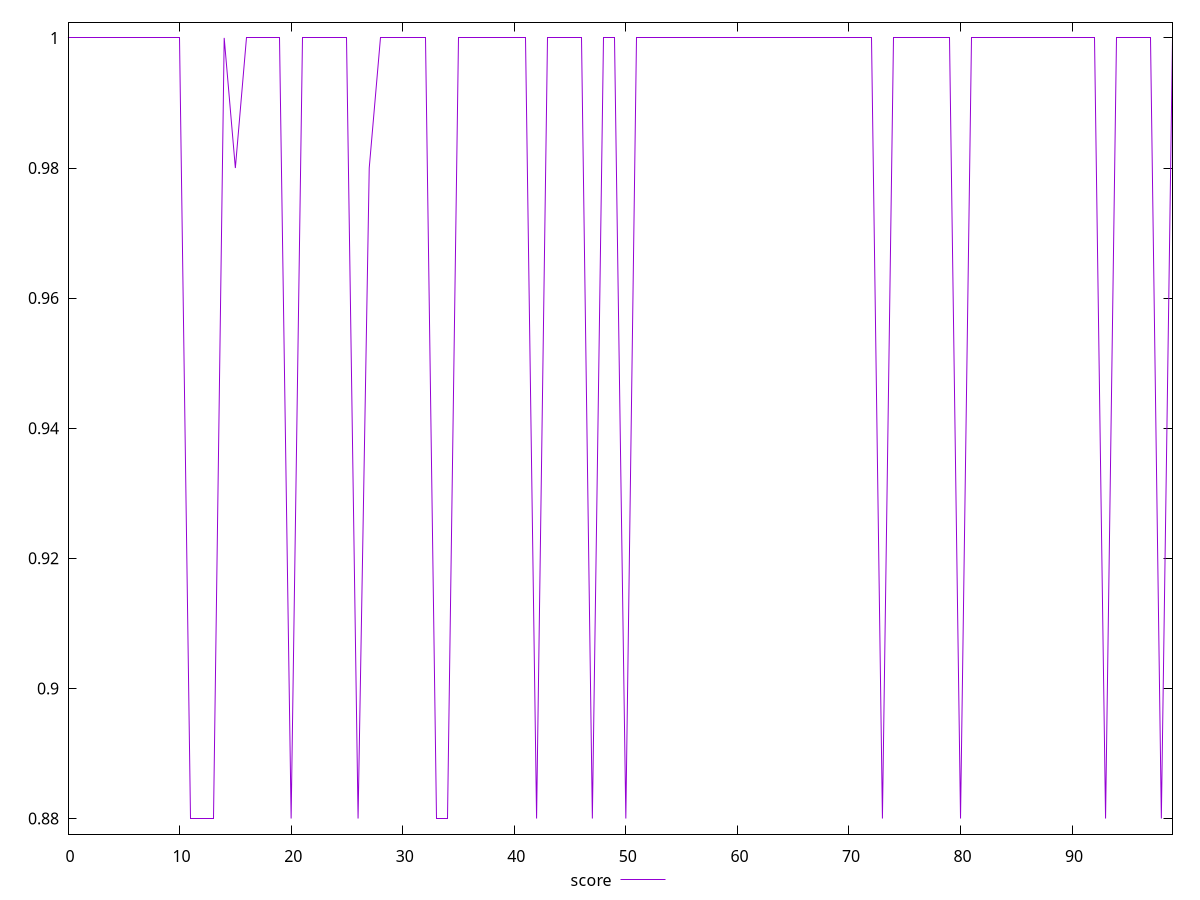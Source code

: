 reset

$score <<EOF
0 1
1 1
2 1
3 1
4 1
5 1
6 1
7 1
8 1
9 1
10 1
11 0.88
12 0.88
13 0.88
14 1
15 0.98
16 1
17 1
18 1
19 1
20 0.88
21 1
22 1
23 1
24 1
25 1
26 0.88
27 0.98
28 1
29 1
30 1
31 1
32 1
33 0.88
34 0.88
35 1
36 1
37 1
38 1
39 1
40 1
41 1
42 0.88
43 1
44 1
45 1
46 1
47 0.88
48 1
49 1
50 0.88
51 1
52 1
53 1
54 1
55 1
56 1
57 1
58 1
59 1
60 1
61 1
62 1
63 1
64 1
65 1
66 1
67 1
68 1
69 1
70 1
71 1
72 1
73 0.88
74 1
75 1
76 1
77 1
78 1
79 1
80 0.88
81 1
82 1
83 1
84 1
85 1
86 1
87 1
88 1
89 1
90 1
91 1
92 1
93 0.88
94 1
95 1
96 1
97 1
98 0.88
99 1
EOF

set key outside below
set xrange [0:99]
set yrange [0.8776:1.0024]
set trange [0.8776:1.0024]
set terminal svg size 640, 500 enhanced background rgb 'white'
set output "report_00017_2021-02-10T15-08-03.406Z/unminified-javascript/samples/pages+cached/score/values.svg"

plot $score title "score" with line

reset
